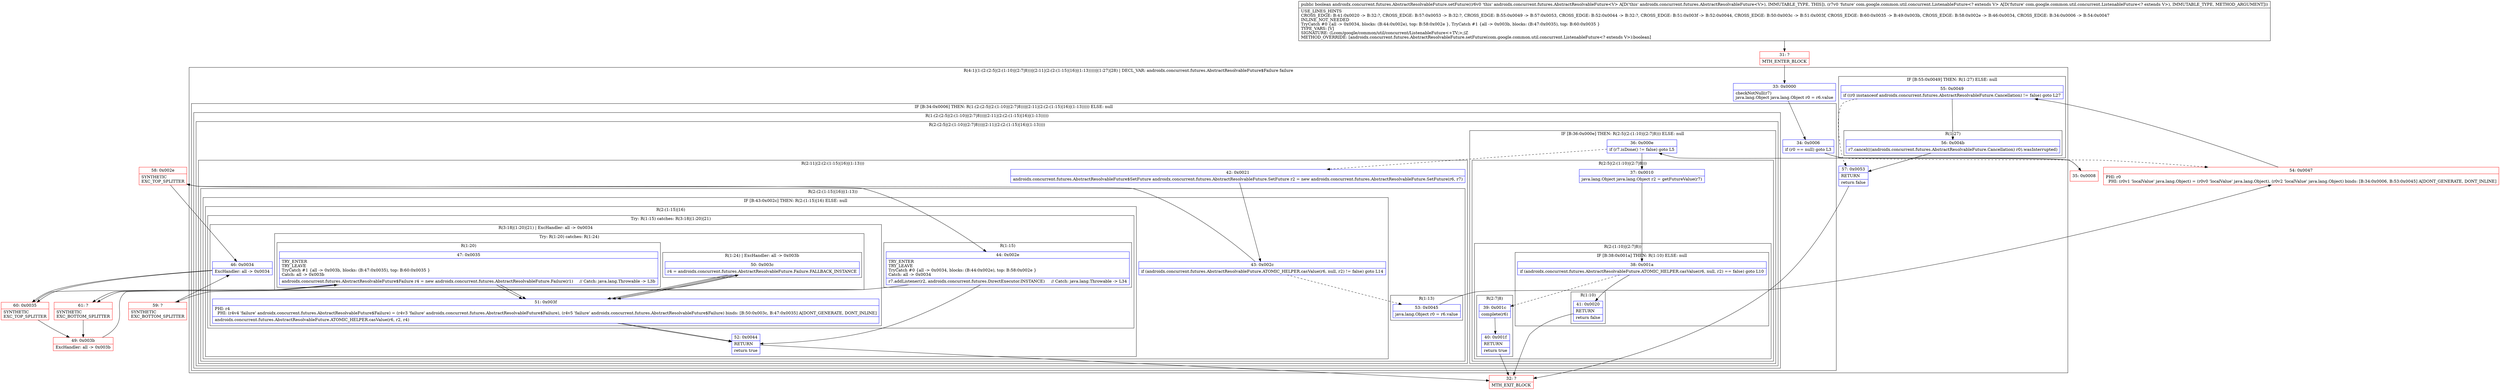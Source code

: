 digraph "CFG forandroidx.concurrent.futures.AbstractResolvableFuture.setFuture(Lcom\/google\/common\/util\/concurrent\/ListenableFuture;)Z" {
subgraph cluster_Region_1666992363 {
label = "R(4:1|(1:(2:(2:5|(2:(1:10)|(2:7|8)))|(2:11|(2:(2:(1:15)|16)|(1:13)))))|(1:27)|28) | DECL_VAR: androidx.concurrent.futures.AbstractResolvableFuture$Failure failure\l";
node [shape=record,color=blue];
Node_33 [shape=record,label="{33\:\ 0x0000|checkNotNull(r7)\ljava.lang.Object java.lang.Object r0 = r6.value\l}"];
subgraph cluster_IfRegion_162833759 {
label = "IF [B:34:0x0006] THEN: R(1:(2:(2:5|(2:(1:10)|(2:7|8)))|(2:11|(2:(2:(1:15)|16)|(1:13))))) ELSE: null";
node [shape=record,color=blue];
Node_34 [shape=record,label="{34\:\ 0x0006|if (r0 == null) goto L3\l}"];
subgraph cluster_Region_183130430 {
label = "R(1:(2:(2:5|(2:(1:10)|(2:7|8)))|(2:11|(2:(2:(1:15)|16)|(1:13)))))";
node [shape=record,color=blue];
subgraph cluster_Region_108508027 {
label = "R(2:(2:5|(2:(1:10)|(2:7|8)))|(2:11|(2:(2:(1:15)|16)|(1:13))))";
node [shape=record,color=blue];
subgraph cluster_IfRegion_1048398890 {
label = "IF [B:36:0x000e] THEN: R(2:5|(2:(1:10)|(2:7|8))) ELSE: null";
node [shape=record,color=blue];
Node_36 [shape=record,label="{36\:\ 0x000e|if (r7.isDone() != false) goto L5\l}"];
subgraph cluster_Region_521502065 {
label = "R(2:5|(2:(1:10)|(2:7|8)))";
node [shape=record,color=blue];
Node_37 [shape=record,label="{37\:\ 0x0010|java.lang.Object java.lang.Object r2 = getFutureValue(r7)\l}"];
subgraph cluster_Region_337761775 {
label = "R(2:(1:10)|(2:7|8))";
node [shape=record,color=blue];
subgraph cluster_IfRegion_1211541842 {
label = "IF [B:38:0x001a] THEN: R(1:10) ELSE: null";
node [shape=record,color=blue];
Node_38 [shape=record,label="{38\:\ 0x001a|if (androidx.concurrent.futures.AbstractResolvableFuture.ATOMIC_HELPER.casValue(r6, null, r2) == false) goto L10\l}"];
subgraph cluster_Region_1289379324 {
label = "R(1:10)";
node [shape=record,color=blue];
Node_41 [shape=record,label="{41\:\ 0x0020|RETURN\l|return false\l}"];
}
}
subgraph cluster_Region_2005779319 {
label = "R(2:7|8)";
node [shape=record,color=blue];
Node_39 [shape=record,label="{39\:\ 0x001c|complete(r6)\l}"];
Node_40 [shape=record,label="{40\:\ 0x001f|RETURN\l|return true\l}"];
}
}
}
}
subgraph cluster_Region_1932981859 {
label = "R(2:11|(2:(2:(1:15)|16)|(1:13)))";
node [shape=record,color=blue];
Node_42 [shape=record,label="{42\:\ 0x0021|androidx.concurrent.futures.AbstractResolvableFuture$SetFuture androidx.concurrent.futures.AbstractResolvableFuture.SetFuture r2 = new androidx.concurrent.futures.AbstractResolvableFuture.SetFuture(r6, r7)\l}"];
subgraph cluster_Region_600165808 {
label = "R(2:(2:(1:15)|16)|(1:13))";
node [shape=record,color=blue];
subgraph cluster_IfRegion_1594112775 {
label = "IF [B:43:0x002c] THEN: R(2:(1:15)|16) ELSE: null";
node [shape=record,color=blue];
Node_43 [shape=record,label="{43\:\ 0x002c|if (androidx.concurrent.futures.AbstractResolvableFuture.ATOMIC_HELPER.casValue(r6, null, r2) != false) goto L14\l}"];
subgraph cluster_Region_961669770 {
label = "R(2:(1:15)|16)";
node [shape=record,color=blue];
subgraph cluster_TryCatchRegion_662332897 {
label = "Try: R(1:15) catches: R(3:18|(1:20)|21)";
node [shape=record,color=blue];
subgraph cluster_Region_233097809 {
label = "R(1:15)";
node [shape=record,color=blue];
Node_44 [shape=record,label="{44\:\ 0x002e|TRY_ENTER\lTRY_LEAVE\lTryCatch #0 \{all \-\> 0x0034, blocks: (B:44:0x002e), top: B:58:0x002e \}\lCatch: all \-\> 0x0034\l|r7.addListener(r2, androidx.concurrent.futures.DirectExecutor.INSTANCE)     \/\/ Catch: java.lang.Throwable \-\> L34\l}"];
}
subgraph cluster_Region_241906658 {
label = "R(3:18|(1:20)|21) | ExcHandler: all \-\> 0x0034\l";
node [shape=record,color=blue];
Node_46 [shape=record,label="{46\:\ 0x0034|ExcHandler: all \-\> 0x0034\l}"];
subgraph cluster_TryCatchRegion_1056279554 {
label = "Try: R(1:20) catches: R(1:24)";
node [shape=record,color=blue];
subgraph cluster_Region_872980451 {
label = "R(1:20)";
node [shape=record,color=blue];
Node_47 [shape=record,label="{47\:\ 0x0035|TRY_ENTER\lTRY_LEAVE\lTryCatch #1 \{all \-\> 0x003b, blocks: (B:47:0x0035), top: B:60:0x0035 \}\lCatch: all \-\> 0x003b\l|androidx.concurrent.futures.AbstractResolvableFuture$Failure r4 = new androidx.concurrent.futures.AbstractResolvableFuture.Failure(r1)     \/\/ Catch: java.lang.Throwable \-\> L3b\l}"];
}
subgraph cluster_Region_1244285346 {
label = "R(1:24) | ExcHandler: all \-\> 0x003b\l";
node [shape=record,color=blue];
Node_50 [shape=record,label="{50\:\ 0x003c|r4 = androidx.concurrent.futures.AbstractResolvableFuture.Failure.FALLBACK_INSTANCE\l}"];
}
}
Node_51 [shape=record,label="{51\:\ 0x003f|PHI: r4 \l  PHI: (r4v4 'failure' androidx.concurrent.futures.AbstractResolvableFuture$Failure) = (r4v3 'failure' androidx.concurrent.futures.AbstractResolvableFuture$Failure), (r4v5 'failure' androidx.concurrent.futures.AbstractResolvableFuture$Failure) binds: [B:50:0x003c, B:47:0x0035] A[DONT_GENERATE, DONT_INLINE]\l|androidx.concurrent.futures.AbstractResolvableFuture.ATOMIC_HELPER.casValue(r6, r2, r4)\l}"];
}
}
Node_52 [shape=record,label="{52\:\ 0x0044|RETURN\l|return true\l}"];
}
}
subgraph cluster_Region_2046694864 {
label = "R(1:13)";
node [shape=record,color=blue];
Node_53 [shape=record,label="{53\:\ 0x0045|java.lang.Object r0 = r6.value\l}"];
}
}
}
}
}
}
subgraph cluster_IfRegion_2079664366 {
label = "IF [B:55:0x0049] THEN: R(1:27) ELSE: null";
node [shape=record,color=blue];
Node_55 [shape=record,label="{55\:\ 0x0049|if ((r0 instanceof androidx.concurrent.futures.AbstractResolvableFuture.Cancellation) != false) goto L27\l}"];
subgraph cluster_Region_2054110315 {
label = "R(1:27)";
node [shape=record,color=blue];
Node_56 [shape=record,label="{56\:\ 0x004b|r7.cancel(((androidx.concurrent.futures.AbstractResolvableFuture.Cancellation) r0).wasInterrupted)\l}"];
}
}
Node_57 [shape=record,label="{57\:\ 0x0053|RETURN\l|return false\l}"];
}
subgraph cluster_Region_241906658 {
label = "R(3:18|(1:20)|21) | ExcHandler: all \-\> 0x0034\l";
node [shape=record,color=blue];
Node_46 [shape=record,label="{46\:\ 0x0034|ExcHandler: all \-\> 0x0034\l}"];
subgraph cluster_TryCatchRegion_1056279554 {
label = "Try: R(1:20) catches: R(1:24)";
node [shape=record,color=blue];
subgraph cluster_Region_872980451 {
label = "R(1:20)";
node [shape=record,color=blue];
Node_47 [shape=record,label="{47\:\ 0x0035|TRY_ENTER\lTRY_LEAVE\lTryCatch #1 \{all \-\> 0x003b, blocks: (B:47:0x0035), top: B:60:0x0035 \}\lCatch: all \-\> 0x003b\l|androidx.concurrent.futures.AbstractResolvableFuture$Failure r4 = new androidx.concurrent.futures.AbstractResolvableFuture.Failure(r1)     \/\/ Catch: java.lang.Throwable \-\> L3b\l}"];
}
subgraph cluster_Region_1244285346 {
label = "R(1:24) | ExcHandler: all \-\> 0x003b\l";
node [shape=record,color=blue];
Node_50 [shape=record,label="{50\:\ 0x003c|r4 = androidx.concurrent.futures.AbstractResolvableFuture.Failure.FALLBACK_INSTANCE\l}"];
}
}
Node_51 [shape=record,label="{51\:\ 0x003f|PHI: r4 \l  PHI: (r4v4 'failure' androidx.concurrent.futures.AbstractResolvableFuture$Failure) = (r4v3 'failure' androidx.concurrent.futures.AbstractResolvableFuture$Failure), (r4v5 'failure' androidx.concurrent.futures.AbstractResolvableFuture$Failure) binds: [B:50:0x003c, B:47:0x0035] A[DONT_GENERATE, DONT_INLINE]\l|androidx.concurrent.futures.AbstractResolvableFuture.ATOMIC_HELPER.casValue(r6, r2, r4)\l}"];
}
subgraph cluster_Region_1244285346 {
label = "R(1:24) | ExcHandler: all \-\> 0x003b\l";
node [shape=record,color=blue];
Node_50 [shape=record,label="{50\:\ 0x003c|r4 = androidx.concurrent.futures.AbstractResolvableFuture.Failure.FALLBACK_INSTANCE\l}"];
}
Node_31 [shape=record,color=red,label="{31\:\ ?|MTH_ENTER_BLOCK\l}"];
Node_35 [shape=record,color=red,label="{35\:\ 0x0008}"];
Node_32 [shape=record,color=red,label="{32\:\ ?|MTH_EXIT_BLOCK\l}"];
Node_58 [shape=record,color=red,label="{58\:\ 0x002e|SYNTHETIC\lEXC_TOP_SPLITTER\l}"];
Node_59 [shape=record,color=red,label="{59\:\ ?|SYNTHETIC\lEXC_BOTTOM_SPLITTER\l}"];
Node_60 [shape=record,color=red,label="{60\:\ 0x0035|SYNTHETIC\lEXC_TOP_SPLITTER\l}"];
Node_61 [shape=record,color=red,label="{61\:\ ?|SYNTHETIC\lEXC_BOTTOM_SPLITTER\l}"];
Node_49 [shape=record,color=red,label="{49\:\ 0x003b|ExcHandler: all \-\> 0x003b\l}"];
Node_54 [shape=record,color=red,label="{54\:\ 0x0047|PHI: r0 \l  PHI: (r0v1 'localValue' java.lang.Object) = (r0v0 'localValue' java.lang.Object), (r0v2 'localValue' java.lang.Object) binds: [B:34:0x0006, B:53:0x0045] A[DONT_GENERATE, DONT_INLINE]\l}"];
MethodNode[shape=record,label="{public boolean androidx.concurrent.futures.AbstractResolvableFuture.setFuture((r6v0 'this' androidx.concurrent.futures.AbstractResolvableFuture\<V\> A[D('this' androidx.concurrent.futures.AbstractResolvableFuture\<V\>), IMMUTABLE_TYPE, THIS]), (r7v0 'future' com.google.common.util.concurrent.ListenableFuture\<? extends V\> A[D('future' com.google.common.util.concurrent.ListenableFuture\<? extends V\>), IMMUTABLE_TYPE, METHOD_ARGUMENT]))  | USE_LINES_HINTS\lCROSS_EDGE: B:41:0x0020 \-\> B:32:?, CROSS_EDGE: B:57:0x0053 \-\> B:32:?, CROSS_EDGE: B:55:0x0049 \-\> B:57:0x0053, CROSS_EDGE: B:52:0x0044 \-\> B:32:?, CROSS_EDGE: B:51:0x003f \-\> B:52:0x0044, CROSS_EDGE: B:50:0x003c \-\> B:51:0x003f, CROSS_EDGE: B:60:0x0035 \-\> B:49:0x003b, CROSS_EDGE: B:58:0x002e \-\> B:46:0x0034, CROSS_EDGE: B:34:0x0006 \-\> B:54:0x0047\lINLINE_NOT_NEEDED\lTryCatch #0 \{all \-\> 0x0034, blocks: (B:44:0x002e), top: B:58:0x002e \}, TryCatch #1 \{all \-\> 0x003b, blocks: (B:47:0x0035), top: B:60:0x0035 \}\lTYPE_VARS: [V]\lSIGNATURE: (Lcom\/google\/common\/util\/concurrent\/ListenableFuture\<+TV;\>;)Z\lMETHOD_OVERRIDE: [androidx.concurrent.futures.AbstractResolvableFuture.setFuture(com.google.common.util.concurrent.ListenableFuture\<? extends V\>):boolean]\l}"];
MethodNode -> Node_31;Node_33 -> Node_34;
Node_34 -> Node_35;
Node_34 -> Node_54[style=dashed];
Node_36 -> Node_37;
Node_36 -> Node_42[style=dashed];
Node_37 -> Node_38;
Node_38 -> Node_39[style=dashed];
Node_38 -> Node_41;
Node_41 -> Node_32;
Node_39 -> Node_40;
Node_40 -> Node_32;
Node_42 -> Node_43;
Node_43 -> Node_53[style=dashed];
Node_43 -> Node_58;
Node_44 -> Node_52;
Node_44 -> Node_59;
Node_46 -> Node_60;
Node_47 -> Node_51;
Node_47 -> Node_61;
Node_50 -> Node_51;
Node_51 -> Node_52;
Node_52 -> Node_32;
Node_53 -> Node_54;
Node_55 -> Node_56;
Node_55 -> Node_57[style=dashed];
Node_56 -> Node_57;
Node_57 -> Node_32;
Node_46 -> Node_60;
Node_47 -> Node_51;
Node_47 -> Node_61;
Node_50 -> Node_51;
Node_51 -> Node_52;
Node_50 -> Node_51;
Node_31 -> Node_33;
Node_35 -> Node_36;
Node_58 -> Node_44;
Node_58 -> Node_46;
Node_59 -> Node_46;
Node_60 -> Node_47;
Node_60 -> Node_49;
Node_61 -> Node_49;
Node_49 -> Node_50;
Node_54 -> Node_55;
}

